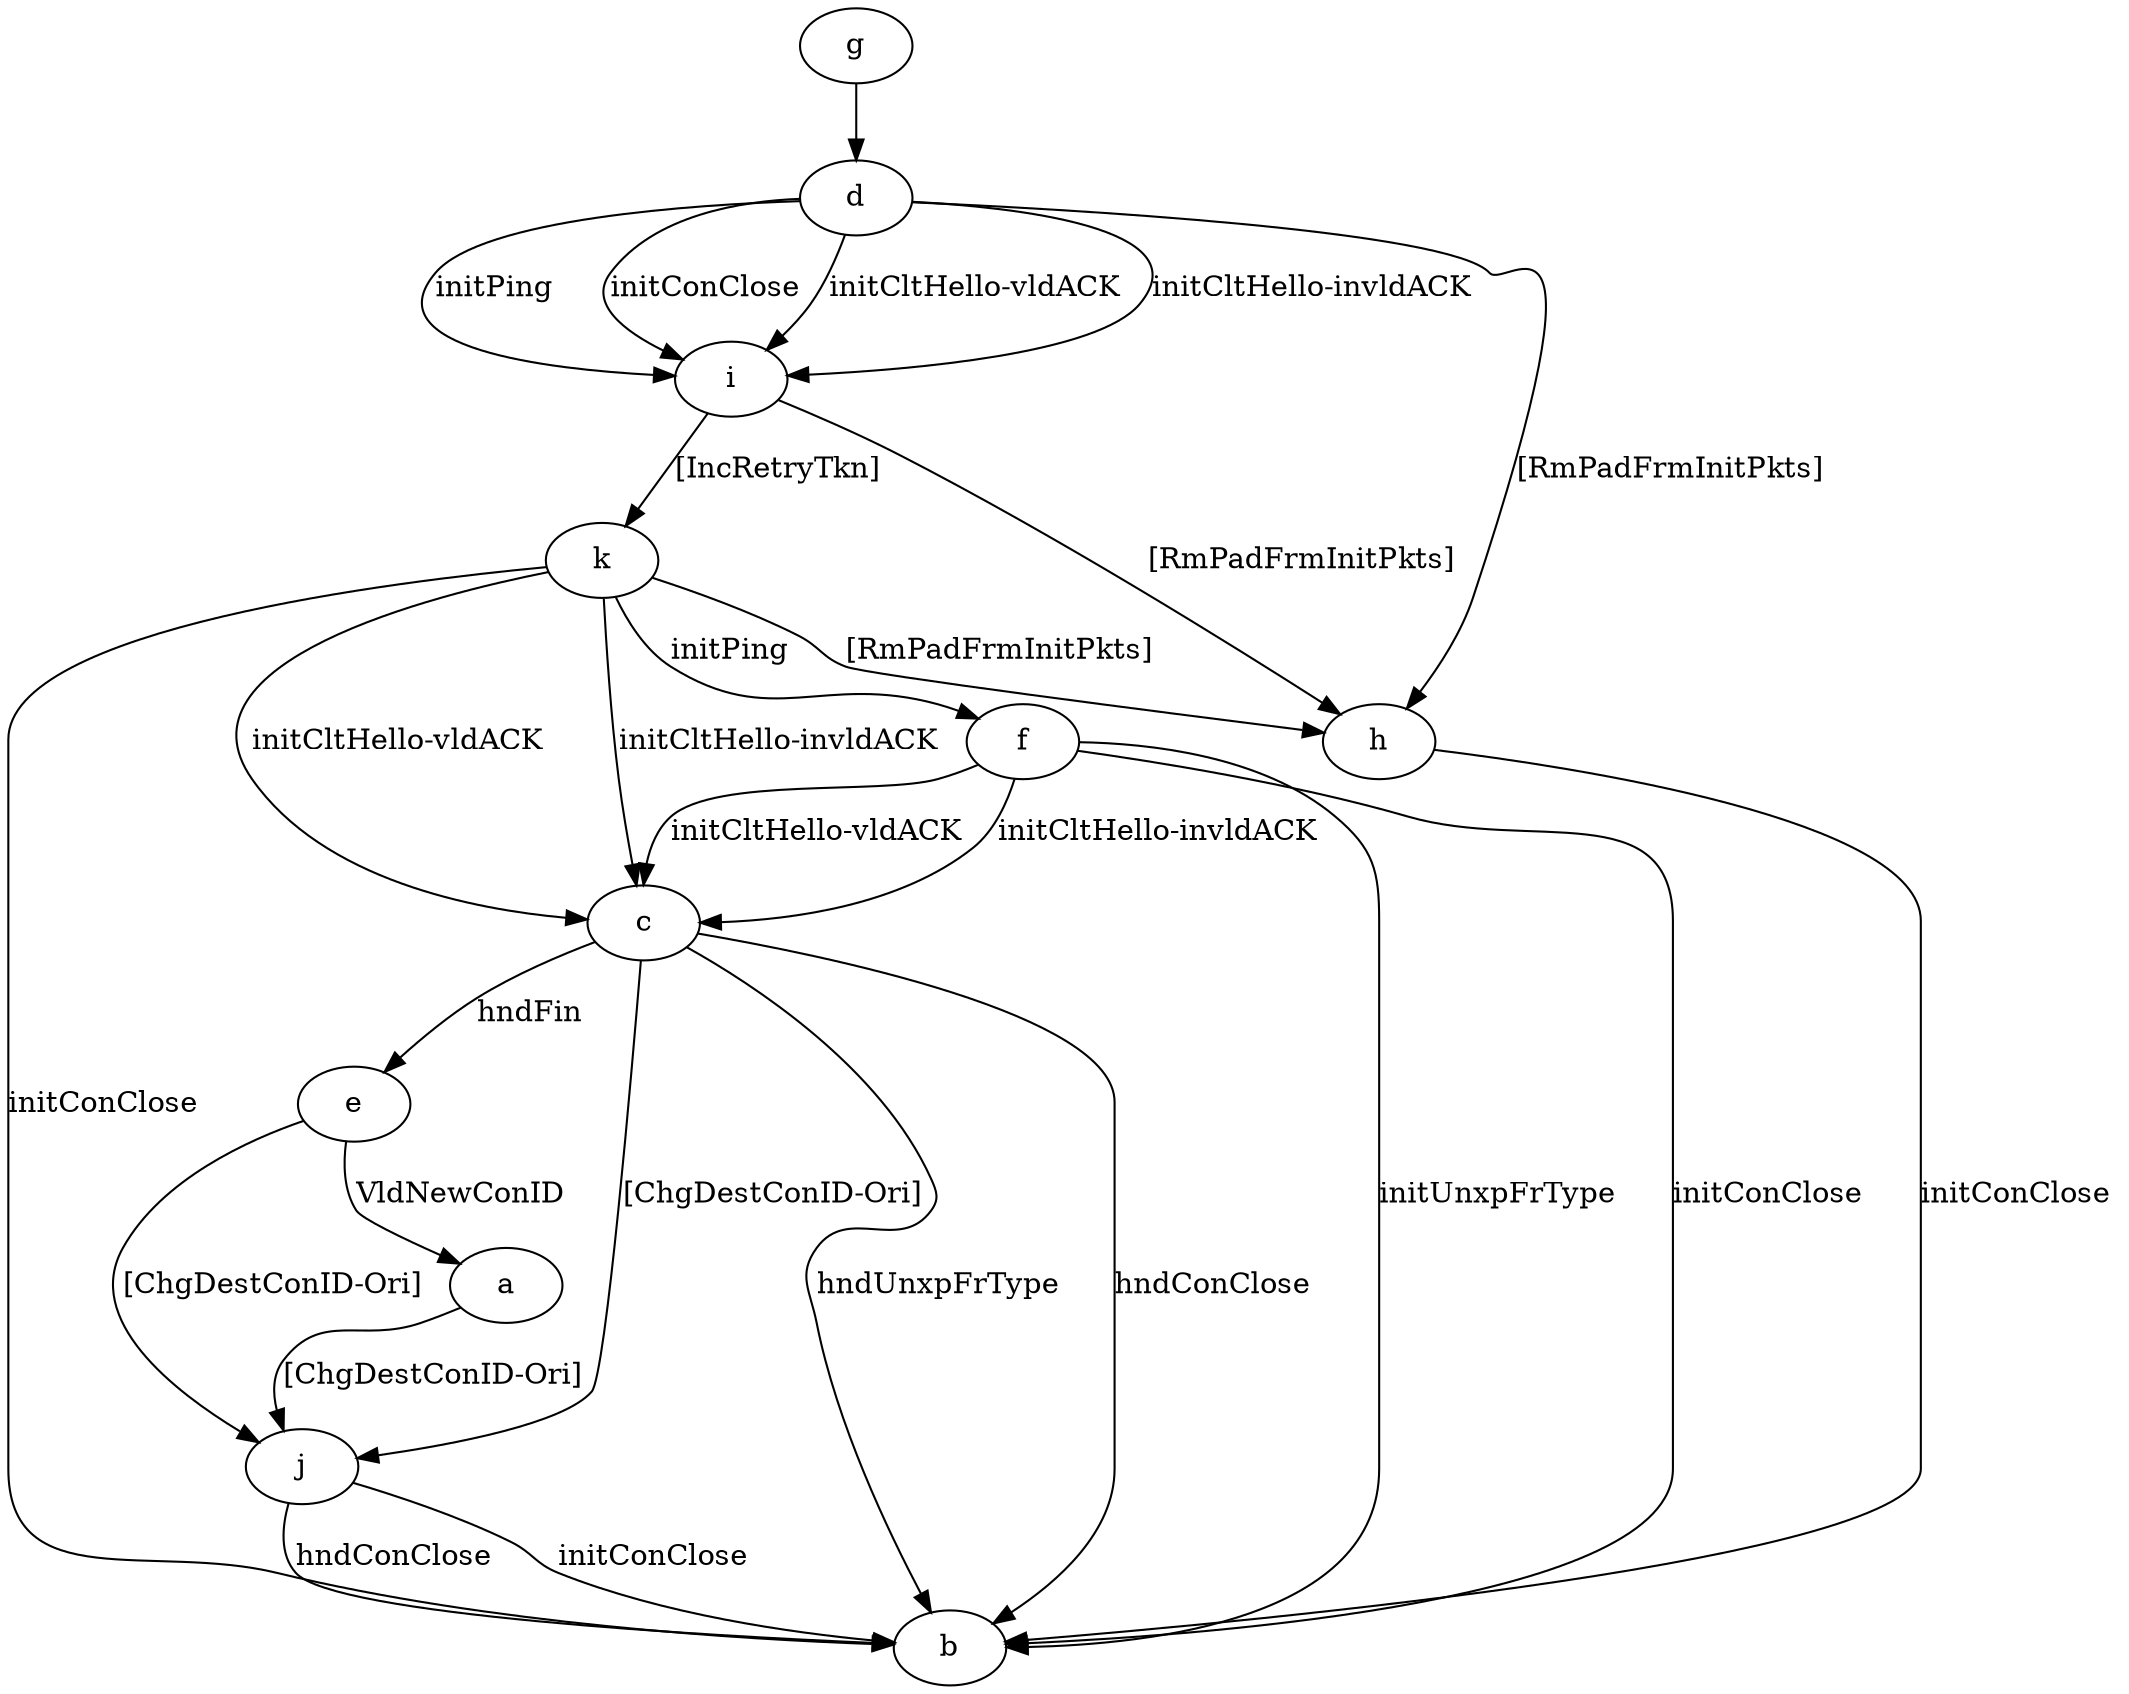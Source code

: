 digraph "" {
	a -> j	[key=0,
		label="[ChgDestConID-Ori] "];
	c -> b	[key=0,
		label="hndUnxpFrType "];
	c -> b	[key=1,
		label="hndConClose "];
	c -> e	[key=0,
		label="hndFin "];
	c -> j	[key=0,
		label="[ChgDestConID-Ori] "];
	d -> h	[key=0,
		label="[RmPadFrmInitPkts] "];
	d -> i	[key=0,
		label="initPing "];
	d -> i	[key=1,
		label="initConClose "];
	d -> i	[key=2,
		label="initCltHello-vldACK "];
	d -> i	[key=3,
		label="initCltHello-invldACK "];
	e -> a	[key=0,
		label="VldNewConID "];
	e -> j	[key=0,
		label="[ChgDestConID-Ori] "];
	f -> b	[key=0,
		label="initConClose "];
	f -> b	[key=1,
		label="initUnxpFrType "];
	f -> c	[key=0,
		label="initCltHello-vldACK "];
	f -> c	[key=1,
		label="initCltHello-invldACK "];
	g -> d	[key=0];
	h -> b	[key=0,
		label="initConClose "];
	i -> h	[key=0,
		label="[RmPadFrmInitPkts] "];
	i -> k	[key=0,
		label="[IncRetryTkn] "];
	j -> b	[key=0,
		label="initConClose "];
	j -> b	[key=1,
		label="hndConClose "];
	k -> b	[key=0,
		label="initConClose "];
	k -> c	[key=0,
		label="initCltHello-vldACK "];
	k -> c	[key=1,
		label="initCltHello-invldACK "];
	k -> f	[key=0,
		label="initPing "];
	k -> h	[key=0,
		label="[RmPadFrmInitPkts] "];
}

